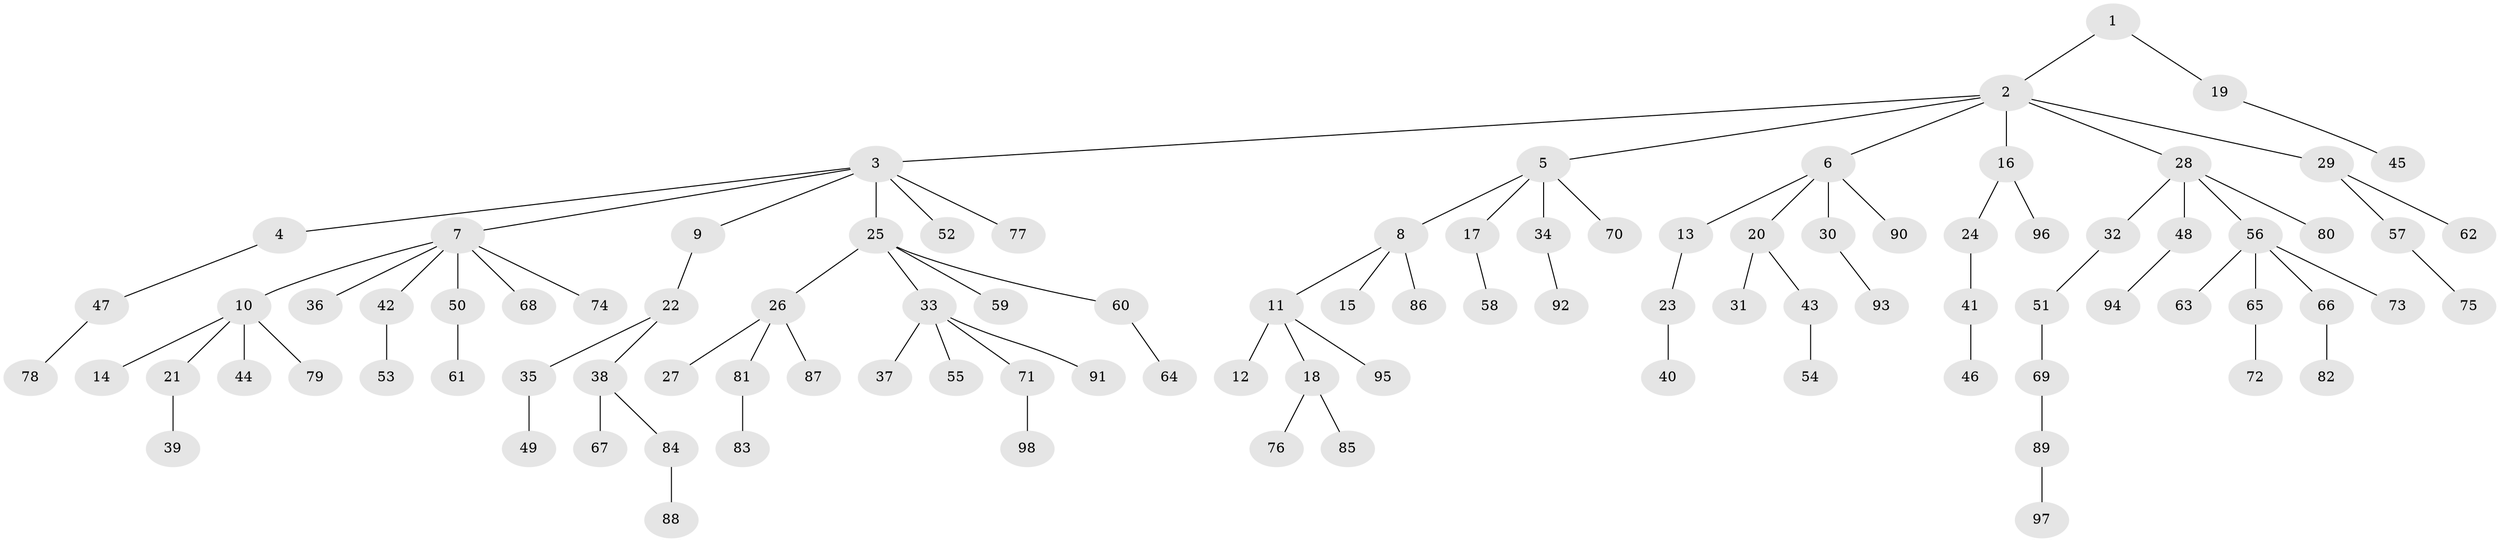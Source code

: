 // Generated by graph-tools (version 1.1) at 2025/53/03/09/25 04:53:54]
// undirected, 98 vertices, 97 edges
graph export_dot {
graph [start="1"]
  node [color=gray90,style=filled];
  1;
  2;
  3;
  4;
  5;
  6;
  7;
  8;
  9;
  10;
  11;
  12;
  13;
  14;
  15;
  16;
  17;
  18;
  19;
  20;
  21;
  22;
  23;
  24;
  25;
  26;
  27;
  28;
  29;
  30;
  31;
  32;
  33;
  34;
  35;
  36;
  37;
  38;
  39;
  40;
  41;
  42;
  43;
  44;
  45;
  46;
  47;
  48;
  49;
  50;
  51;
  52;
  53;
  54;
  55;
  56;
  57;
  58;
  59;
  60;
  61;
  62;
  63;
  64;
  65;
  66;
  67;
  68;
  69;
  70;
  71;
  72;
  73;
  74;
  75;
  76;
  77;
  78;
  79;
  80;
  81;
  82;
  83;
  84;
  85;
  86;
  87;
  88;
  89;
  90;
  91;
  92;
  93;
  94;
  95;
  96;
  97;
  98;
  1 -- 2;
  1 -- 19;
  2 -- 3;
  2 -- 5;
  2 -- 6;
  2 -- 16;
  2 -- 28;
  2 -- 29;
  3 -- 4;
  3 -- 7;
  3 -- 9;
  3 -- 25;
  3 -- 52;
  3 -- 77;
  4 -- 47;
  5 -- 8;
  5 -- 17;
  5 -- 34;
  5 -- 70;
  6 -- 13;
  6 -- 20;
  6 -- 30;
  6 -- 90;
  7 -- 10;
  7 -- 36;
  7 -- 42;
  7 -- 50;
  7 -- 68;
  7 -- 74;
  8 -- 11;
  8 -- 15;
  8 -- 86;
  9 -- 22;
  10 -- 14;
  10 -- 21;
  10 -- 44;
  10 -- 79;
  11 -- 12;
  11 -- 18;
  11 -- 95;
  13 -- 23;
  16 -- 24;
  16 -- 96;
  17 -- 58;
  18 -- 76;
  18 -- 85;
  19 -- 45;
  20 -- 31;
  20 -- 43;
  21 -- 39;
  22 -- 35;
  22 -- 38;
  23 -- 40;
  24 -- 41;
  25 -- 26;
  25 -- 33;
  25 -- 59;
  25 -- 60;
  26 -- 27;
  26 -- 81;
  26 -- 87;
  28 -- 32;
  28 -- 48;
  28 -- 56;
  28 -- 80;
  29 -- 57;
  29 -- 62;
  30 -- 93;
  32 -- 51;
  33 -- 37;
  33 -- 55;
  33 -- 71;
  33 -- 91;
  34 -- 92;
  35 -- 49;
  38 -- 67;
  38 -- 84;
  41 -- 46;
  42 -- 53;
  43 -- 54;
  47 -- 78;
  48 -- 94;
  50 -- 61;
  51 -- 69;
  56 -- 63;
  56 -- 65;
  56 -- 66;
  56 -- 73;
  57 -- 75;
  60 -- 64;
  65 -- 72;
  66 -- 82;
  69 -- 89;
  71 -- 98;
  81 -- 83;
  84 -- 88;
  89 -- 97;
}
